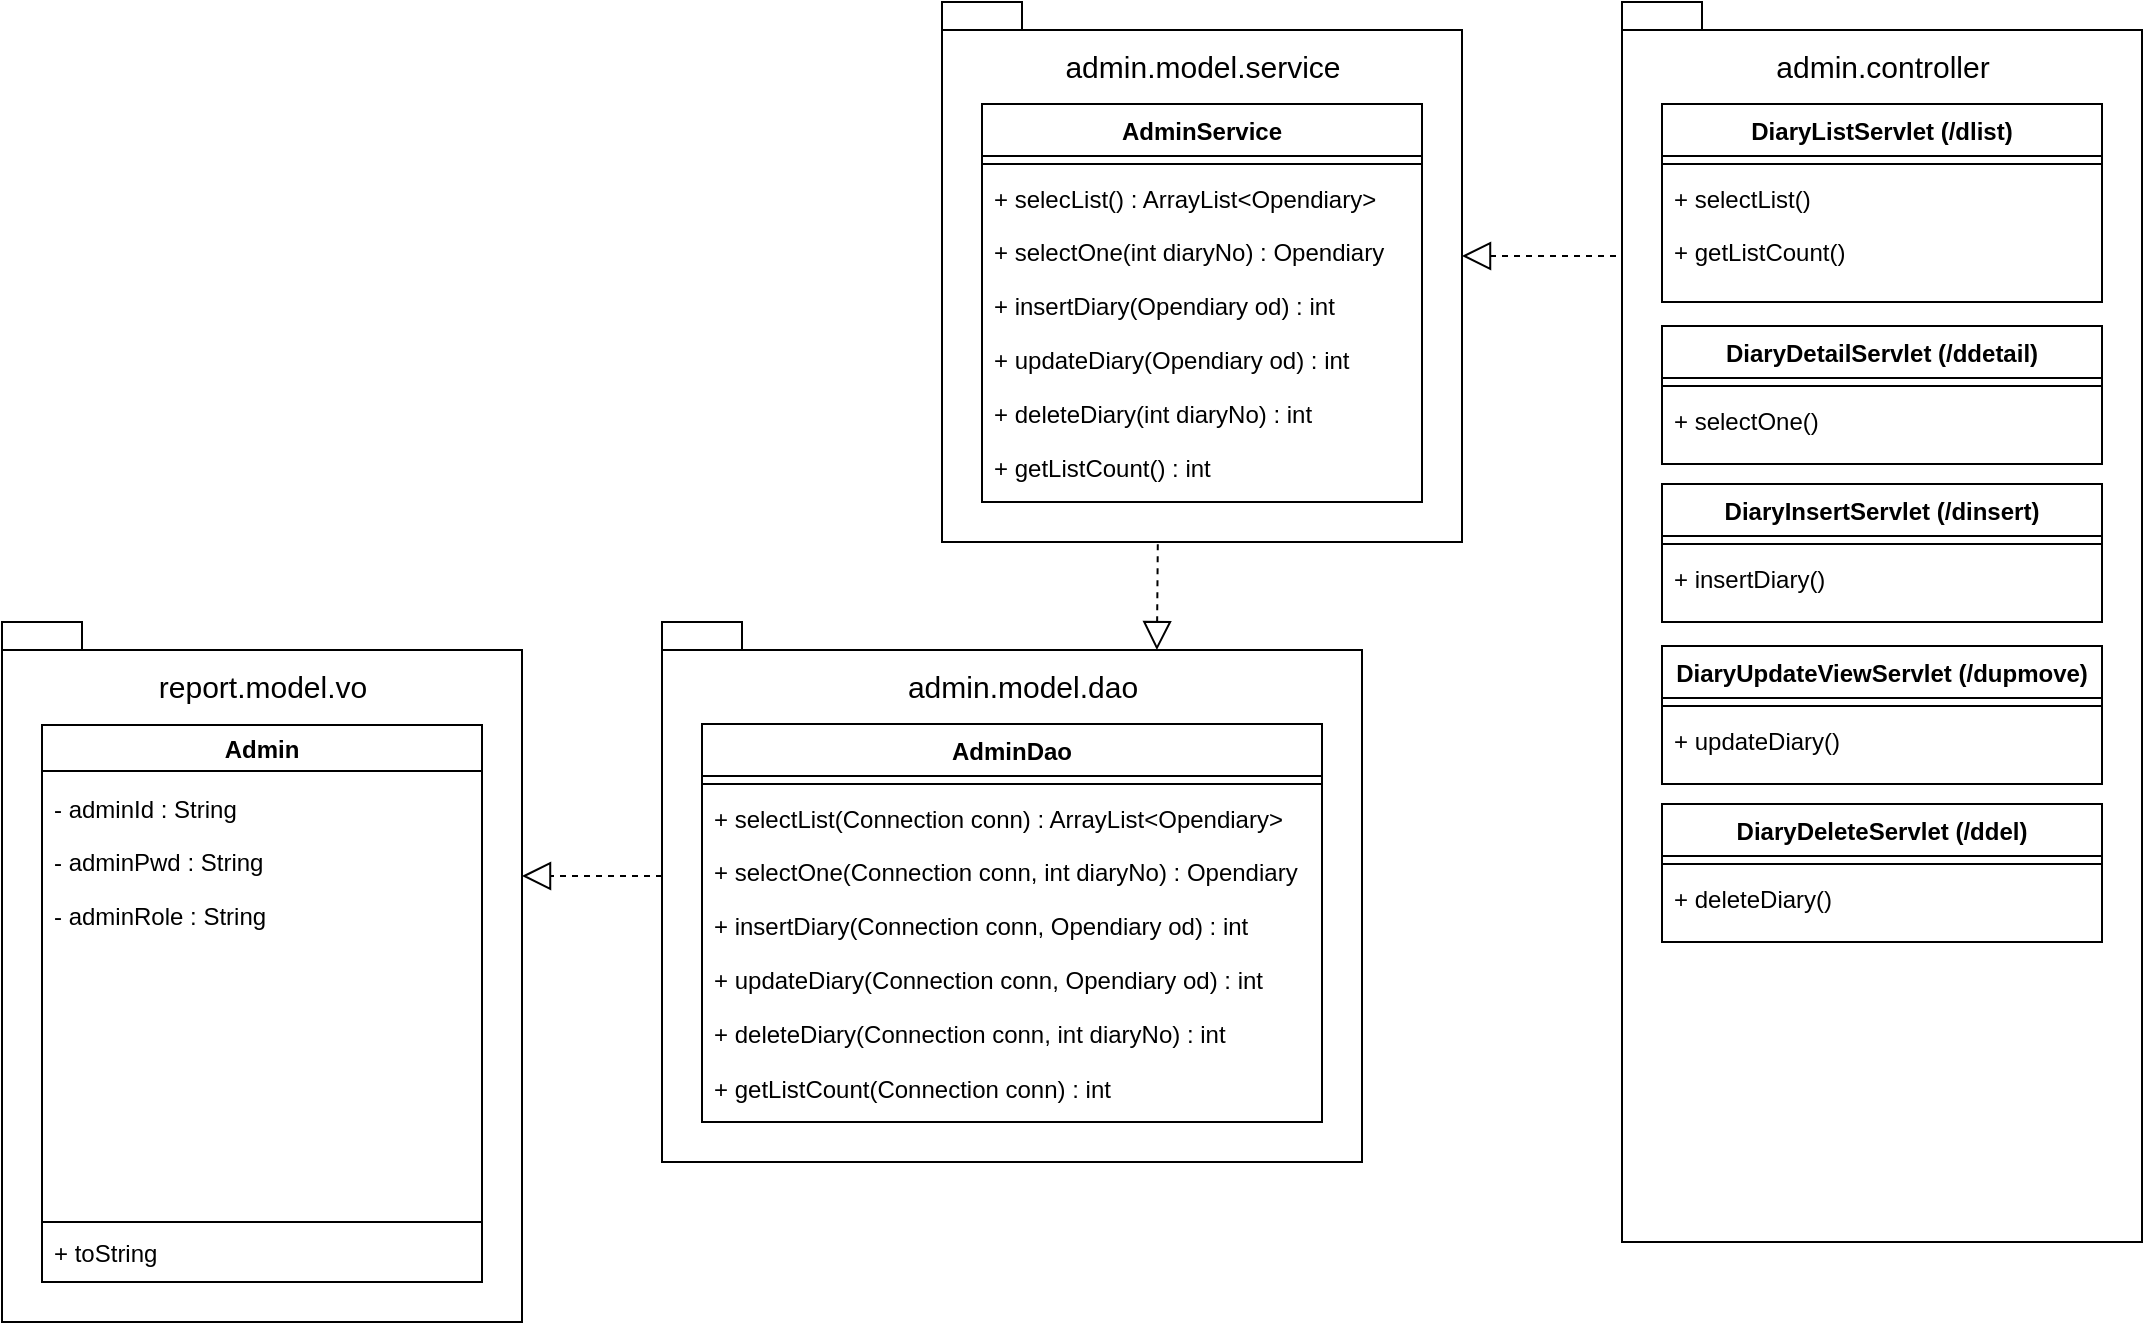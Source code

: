 <mxfile version="13.5.8" type="device"><diagram id="C5RBs43oDa-KdzZeNtuy" name="Page-1"><mxGraphModel dx="576" dy="2094" grid="1" gridSize="10" guides="1" tooltips="1" connect="1" arrows="1" fold="1" page="1" pageScale="1" pageWidth="1169" pageHeight="827" math="0" shadow="0"><root><mxCell id="WIyWlLk6GJQsqaUBKTNV-0"/><mxCell id="WIyWlLk6GJQsqaUBKTNV-1" parent="WIyWlLk6GJQsqaUBKTNV-0"/><mxCell id="SvdPxVbNXxpzLQN9AqwK-113" value="" style="shape=folder;fontStyle=1;spacingTop=10;tabWidth=40;tabHeight=14;tabPosition=left;html=1;align=left;" parent="WIyWlLk6GJQsqaUBKTNV-1" vertex="1"><mxGeometry x="50" y="-1230" width="260" height="350" as="geometry"/></mxCell><mxCell id="SvdPxVbNXxpzLQN9AqwK-17" value="" style="shape=folder;fontStyle=1;spacingTop=10;tabWidth=40;tabHeight=14;tabPosition=left;html=1;" parent="WIyWlLk6GJQsqaUBKTNV-1" vertex="1"><mxGeometry x="520" y="-1540" width="260" height="270" as="geometry"/></mxCell><mxCell id="SvdPxVbNXxpzLQN9AqwK-21" value="&lt;span style=&quot;font-size: 15px ; font-weight: 400&quot;&gt;admin.model.service&lt;/span&gt;" style="text;strokeColor=none;fillColor=none;html=1;fontSize=24;fontStyle=1;verticalAlign=middle;align=center;" parent="WIyWlLk6GJQsqaUBKTNV-1" vertex="1"><mxGeometry x="600" y="-1520" width="100" height="20" as="geometry"/></mxCell><mxCell id="SvdPxVbNXxpzLQN9AqwK-22" value="" style="shape=folder;fontStyle=1;spacingTop=10;tabWidth=40;tabHeight=14;tabPosition=left;html=1;" parent="WIyWlLk6GJQsqaUBKTNV-1" vertex="1"><mxGeometry x="860" y="-1540" width="260" height="620" as="geometry"/></mxCell><mxCell id="SvdPxVbNXxpzLQN9AqwK-23" value="&lt;span style=&quot;font-weight: normal&quot;&gt;&lt;font style=&quot;font-size: 15px&quot;&gt;admin.controller&lt;/font&gt;&lt;/span&gt;" style="text;strokeColor=none;fillColor=none;html=1;fontSize=24;fontStyle=1;verticalAlign=middle;align=center;" parent="WIyWlLk6GJQsqaUBKTNV-1" vertex="1"><mxGeometry x="940" y="-1520" width="100" height="20" as="geometry"/></mxCell><mxCell id="SvdPxVbNXxpzLQN9AqwK-33" value="" style="endArrow=block;dashed=1;endFill=0;endSize=12;html=1;entryX=0;entryY=0;entryDx=260;entryDy=127;entryPerimeter=0;" parent="WIyWlLk6GJQsqaUBKTNV-1" target="SvdPxVbNXxpzLQN9AqwK-17" edge="1"><mxGeometry width="160" relative="1" as="geometry"><mxPoint x="857" y="-1413" as="sourcePoint"/><mxPoint x="715" y="-1063" as="targetPoint"/></mxGeometry></mxCell><mxCell id="SvdPxVbNXxpzLQN9AqwK-35" value="" style="endArrow=block;dashed=1;endFill=0;endSize=12;html=1;exitX=0;exitY=0;exitDx=0;exitDy=127;exitPerimeter=0;entryX=0;entryY=0;entryDx=260;entryDy=127;entryPerimeter=0;" parent="WIyWlLk6GJQsqaUBKTNV-1" edge="1"><mxGeometry width="160" relative="1" as="geometry"><mxPoint x="380" y="-1103" as="sourcePoint"/><mxPoint x="310" y="-1103" as="targetPoint"/></mxGeometry></mxCell><mxCell id="SvdPxVbNXxpzLQN9AqwK-24" value="DiaryListServlet (/dlist)" style="swimlane;fontStyle=1;align=center;verticalAlign=top;childLayout=stackLayout;horizontal=1;startSize=26;horizontalStack=0;resizeParent=1;resizeLast=0;collapsible=1;marginBottom=0;rounded=0;shadow=0;strokeWidth=1;" parent="WIyWlLk6GJQsqaUBKTNV-1" vertex="1"><mxGeometry x="880" y="-1489" width="220" height="99" as="geometry"><mxRectangle x="230" y="140" width="160" height="26" as="alternateBounds"/></mxGeometry></mxCell><mxCell id="SvdPxVbNXxpzLQN9AqwK-25" value="" style="line;html=1;strokeWidth=1;align=left;verticalAlign=middle;spacingTop=-1;spacingLeft=3;spacingRight=3;rotatable=0;labelPosition=right;points=[];portConstraint=eastwest;" parent="SvdPxVbNXxpzLQN9AqwK-24" vertex="1"><mxGeometry y="26" width="220" height="8" as="geometry"/></mxCell><mxCell id="SvdPxVbNXxpzLQN9AqwK-26" value="+ selectList()" style="text;align=left;verticalAlign=top;spacingLeft=4;spacingRight=4;overflow=hidden;rotatable=0;points=[[0,0.5],[1,0.5]];portConstraint=eastwest;" parent="SvdPxVbNXxpzLQN9AqwK-24" vertex="1"><mxGeometry y="34" width="220" height="26" as="geometry"/></mxCell><mxCell id="SvdPxVbNXxpzLQN9AqwK-81" value="+ selectOne(int diaryNo) : Opendiary" style="text;align=left;verticalAlign=top;spacingLeft=4;spacingRight=4;overflow=hidden;rotatable=0;points=[[0,0.5],[1,0.5]];portConstraint=eastwest;" parent="WIyWlLk6GJQsqaUBKTNV-1" vertex="1"><mxGeometry x="540" y="-1428.5" width="220" height="26" as="geometry"/></mxCell><mxCell id="SvdPxVbNXxpzLQN9AqwK-82" value="+ insertDiary(Opendiary od) : int" style="text;align=left;verticalAlign=top;spacingLeft=4;spacingRight=4;overflow=hidden;rotatable=0;points=[[0,0.5],[1,0.5]];portConstraint=eastwest;" parent="WIyWlLk6GJQsqaUBKTNV-1" vertex="1"><mxGeometry x="540" y="-1401.5" width="220" height="26" as="geometry"/></mxCell><mxCell id="SvdPxVbNXxpzLQN9AqwK-84" value="+ updateDiary(Opendiary od) : int" style="text;align=left;verticalAlign=top;spacingLeft=4;spacingRight=4;overflow=hidden;rotatable=0;points=[[0,0.5],[1,0.5]];portConstraint=eastwest;" parent="WIyWlLk6GJQsqaUBKTNV-1" vertex="1"><mxGeometry x="540" y="-1374.5" width="220" height="26" as="geometry"/></mxCell><mxCell id="SvdPxVbNXxpzLQN9AqwK-85" value="+ deleteDiary(int diaryNo) : int" style="text;align=left;verticalAlign=top;spacingLeft=4;spacingRight=4;overflow=hidden;rotatable=0;points=[[0,0.5],[1,0.5]];portConstraint=eastwest;" parent="WIyWlLk6GJQsqaUBKTNV-1" vertex="1"><mxGeometry x="540" y="-1347.5" width="220" height="26" as="geometry"/></mxCell><mxCell id="SvdPxVbNXxpzLQN9AqwK-18" value="AdminService" style="swimlane;fontStyle=1;align=center;verticalAlign=top;childLayout=stackLayout;horizontal=1;startSize=26;horizontalStack=0;resizeParent=1;resizeLast=0;collapsible=1;marginBottom=0;rounded=0;shadow=0;strokeWidth=1;" parent="WIyWlLk6GJQsqaUBKTNV-1" vertex="1"><mxGeometry x="540" y="-1489" width="220" height="199" as="geometry"><mxRectangle x="230" y="140" width="160" height="26" as="alternateBounds"/></mxGeometry></mxCell><mxCell id="SvdPxVbNXxpzLQN9AqwK-19" value="" style="line;html=1;strokeWidth=1;align=left;verticalAlign=middle;spacingTop=-1;spacingLeft=3;spacingRight=3;rotatable=0;labelPosition=right;points=[];portConstraint=eastwest;" parent="SvdPxVbNXxpzLQN9AqwK-18" vertex="1"><mxGeometry y="26" width="220" height="8" as="geometry"/></mxCell><mxCell id="SvdPxVbNXxpzLQN9AqwK-20" value="+ selecList() : ArrayList&lt;Opendiary&gt;" style="text;align=left;verticalAlign=top;spacingLeft=4;spacingRight=4;overflow=hidden;rotatable=0;points=[[0,0.5],[1,0.5]];portConstraint=eastwest;" parent="SvdPxVbNXxpzLQN9AqwK-18" vertex="1"><mxGeometry y="34" width="220" height="26" as="geometry"/></mxCell><mxCell id="SvdPxVbNXxpzLQN9AqwK-92" value="" style="shape=folder;fontStyle=1;spacingTop=10;tabWidth=40;tabHeight=14;tabPosition=left;html=1;" parent="WIyWlLk6GJQsqaUBKTNV-1" vertex="1"><mxGeometry x="380" y="-1230" width="350" height="270" as="geometry"/></mxCell><mxCell id="SvdPxVbNXxpzLQN9AqwK-93" value="&lt;span style=&quot;font-size: 15px ; font-weight: 400&quot;&gt;admin.model.dao&lt;/span&gt;" style="text;strokeColor=none;fillColor=none;html=1;fontSize=24;fontStyle=1;verticalAlign=middle;align=center;" parent="WIyWlLk6GJQsqaUBKTNV-1" vertex="1"><mxGeometry x="510" y="-1210" width="100" height="20" as="geometry"/></mxCell><mxCell id="SvdPxVbNXxpzLQN9AqwK-94" value="+ selectOne(Connection conn, int diaryNo) : Opendiary" style="text;align=left;verticalAlign=top;spacingLeft=4;spacingRight=4;overflow=hidden;rotatable=0;points=[[0,0.5],[1,0.5]];portConstraint=eastwest;" parent="WIyWlLk6GJQsqaUBKTNV-1" vertex="1"><mxGeometry x="400" y="-1118.5" width="310" height="26" as="geometry"/></mxCell><mxCell id="SvdPxVbNXxpzLQN9AqwK-95" value="+ insertDiary(Connection conn, Opendiary od) : int" style="text;align=left;verticalAlign=top;spacingLeft=4;spacingRight=4;overflow=hidden;rotatable=0;points=[[0,0.5],[1,0.5]];portConstraint=eastwest;" parent="WIyWlLk6GJQsqaUBKTNV-1" vertex="1"><mxGeometry x="400" y="-1091.5" width="310" height="26" as="geometry"/></mxCell><mxCell id="SvdPxVbNXxpzLQN9AqwK-96" value="+ updateDiary(Connection conn, Opendiary od) : int" style="text;align=left;verticalAlign=top;spacingLeft=4;spacingRight=4;overflow=hidden;rotatable=0;points=[[0,0.5],[1,0.5]];portConstraint=eastwest;" parent="WIyWlLk6GJQsqaUBKTNV-1" vertex="1"><mxGeometry x="400" y="-1064.5" width="310" height="26" as="geometry"/></mxCell><mxCell id="SvdPxVbNXxpzLQN9AqwK-97" value="+ deleteDiary(Connection conn, int diaryNo) : int" style="text;align=left;verticalAlign=top;spacingLeft=4;spacingRight=4;overflow=hidden;rotatable=0;points=[[0,0.5],[1,0.5]];portConstraint=eastwest;" parent="WIyWlLk6GJQsqaUBKTNV-1" vertex="1"><mxGeometry x="400" y="-1037.5" width="310" height="26" as="geometry"/></mxCell><mxCell id="SvdPxVbNXxpzLQN9AqwK-98" value="AdminDao&#10;" style="swimlane;fontStyle=1;align=center;verticalAlign=top;childLayout=stackLayout;horizontal=1;startSize=26;horizontalStack=0;resizeParent=1;resizeLast=0;collapsible=1;marginBottom=0;rounded=0;shadow=0;strokeWidth=1;" parent="WIyWlLk6GJQsqaUBKTNV-1" vertex="1"><mxGeometry x="400" y="-1179" width="310" height="199" as="geometry"><mxRectangle x="230" y="140" width="160" height="26" as="alternateBounds"/></mxGeometry></mxCell><mxCell id="SvdPxVbNXxpzLQN9AqwK-99" value="" style="line;html=1;strokeWidth=1;align=left;verticalAlign=middle;spacingTop=-1;spacingLeft=3;spacingRight=3;rotatable=0;labelPosition=right;points=[];portConstraint=eastwest;" parent="SvdPxVbNXxpzLQN9AqwK-98" vertex="1"><mxGeometry y="26" width="310" height="8" as="geometry"/></mxCell><mxCell id="SvdPxVbNXxpzLQN9AqwK-100" value="+ selectList(Connection conn) : ArrayList&lt;Opendiary&gt; " style="text;align=left;verticalAlign=top;spacingLeft=4;spacingRight=4;overflow=hidden;rotatable=0;points=[[0,0.5],[1,0.5]];portConstraint=eastwest;" parent="SvdPxVbNXxpzLQN9AqwK-98" vertex="1"><mxGeometry y="34" width="310" height="26" as="geometry"/></mxCell><mxCell id="SvdPxVbNXxpzLQN9AqwK-102" value="" style="endArrow=block;dashed=1;endFill=0;endSize=12;html=1;exitX=0.415;exitY=1.004;exitDx=0;exitDy=0;exitPerimeter=0;entryX=0.707;entryY=0.052;entryDx=0;entryDy=0;entryPerimeter=0;" parent="WIyWlLk6GJQsqaUBKTNV-1" source="SvdPxVbNXxpzLQN9AqwK-17" target="SvdPxVbNXxpzLQN9AqwK-92" edge="1"><mxGeometry width="160" relative="1" as="geometry"><mxPoint x="460" y="-1200" as="sourcePoint"/><mxPoint x="620" y="-1200" as="targetPoint"/></mxGeometry></mxCell><mxCell id="SvdPxVbNXxpzLQN9AqwK-114" value="&lt;span style=&quot;font-size: 15px ; font-weight: 400&quot;&gt;report.model.vo&lt;/span&gt;" style="text;strokeColor=none;fillColor=none;html=1;fontSize=24;fontStyle=1;verticalAlign=middle;align=center;" parent="WIyWlLk6GJQsqaUBKTNV-1" vertex="1"><mxGeometry x="130" y="-1210" width="100" height="20" as="geometry"/></mxCell><mxCell id="SvdPxVbNXxpzLQN9AqwK-136" value="Admin" style="swimlane;startSize=23;" parent="WIyWlLk6GJQsqaUBKTNV-1" vertex="1"><mxGeometry x="70" y="-1178.5" width="220" height="278.5" as="geometry"/></mxCell><mxCell id="SvdPxVbNXxpzLQN9AqwK-141" value="" style="html=1;align=left;" parent="WIyWlLk6GJQsqaUBKTNV-1" vertex="1"><mxGeometry x="70" y="-930" width="220" height="30" as="geometry"/></mxCell><mxCell id="SvdPxVbNXxpzLQN9AqwK-142" value="+ toString" style="text;align=left;verticalAlign=top;spacingLeft=4;spacingRight=4;overflow=hidden;rotatable=0;points=[[0,0.5],[1,0.5]];portConstraint=eastwest;" parent="WIyWlLk6GJQsqaUBKTNV-1" vertex="1"><mxGeometry x="70" y="-928" width="220" height="26" as="geometry"/></mxCell><mxCell id="SvdPxVbNXxpzLQN9AqwK-144" value="- adminPwd : String" style="text;align=left;verticalAlign=top;spacingLeft=4;spacingRight=4;overflow=hidden;rotatable=0;points=[[0,0.5],[1,0.5]];portConstraint=eastwest;" parent="WIyWlLk6GJQsqaUBKTNV-1" vertex="1"><mxGeometry x="70" y="-1123.5" width="220" height="26" as="geometry"/></mxCell><mxCell id="SvdPxVbNXxpzLQN9AqwK-145" value="- adminRole : String" style="text;align=left;verticalAlign=top;spacingLeft=4;spacingRight=4;overflow=hidden;rotatable=0;points=[[0,0.5],[1,0.5]];portConstraint=eastwest;" parent="WIyWlLk6GJQsqaUBKTNV-1" vertex="1"><mxGeometry x="70" y="-1096.5" width="220" height="26" as="geometry"/></mxCell><mxCell id="SvdPxVbNXxpzLQN9AqwK-149" value="- adminId : String" style="text;align=left;verticalAlign=top;spacingLeft=4;spacingRight=4;overflow=hidden;rotatable=0;points=[[0,0.5],[1,0.5]];portConstraint=eastwest;" parent="WIyWlLk6GJQsqaUBKTNV-1" vertex="1"><mxGeometry x="70" y="-1150" width="220" height="26" as="geometry"/></mxCell><mxCell id="687_r6SYm5kiyp1JFOwj-2" value="+ getListCount() : int" style="text;align=left;verticalAlign=top;spacingLeft=4;spacingRight=4;overflow=hidden;rotatable=0;points=[[0,0.5],[1,0.5]];portConstraint=eastwest;" parent="WIyWlLk6GJQsqaUBKTNV-1" vertex="1"><mxGeometry x="540" y="-1320.5" width="220" height="26" as="geometry"/></mxCell><mxCell id="687_r6SYm5kiyp1JFOwj-3" value="+ getListCount(Connection conn) : int" style="text;align=left;verticalAlign=top;spacingLeft=4;spacingRight=4;overflow=hidden;rotatable=0;points=[[0,0.5],[1,0.5]];portConstraint=eastwest;" parent="WIyWlLk6GJQsqaUBKTNV-1" vertex="1"><mxGeometry x="400" y="-1010" width="310" height="26" as="geometry"/></mxCell><mxCell id="SvdPxVbNXxpzLQN9AqwK-60" value="DiaryDetailServlet (/ddetail)" style="swimlane;fontStyle=1;align=center;verticalAlign=top;childLayout=stackLayout;horizontal=1;startSize=26;horizontalStack=0;resizeParent=1;resizeLast=0;collapsible=1;marginBottom=0;rounded=0;shadow=0;strokeWidth=1;" parent="WIyWlLk6GJQsqaUBKTNV-1" vertex="1"><mxGeometry x="880" y="-1378" width="220" height="69" as="geometry"><mxRectangle x="230" y="140" width="160" height="26" as="alternateBounds"/></mxGeometry></mxCell><mxCell id="SvdPxVbNXxpzLQN9AqwK-61" value="" style="line;html=1;strokeWidth=1;align=left;verticalAlign=middle;spacingTop=-1;spacingLeft=3;spacingRight=3;rotatable=0;labelPosition=right;points=[];portConstraint=eastwest;" parent="SvdPxVbNXxpzLQN9AqwK-60" vertex="1"><mxGeometry y="26" width="220" height="8" as="geometry"/></mxCell><mxCell id="SvdPxVbNXxpzLQN9AqwK-62" value="+ selectOne()" style="text;align=left;verticalAlign=top;spacingLeft=4;spacingRight=4;overflow=hidden;rotatable=0;points=[[0,0.5],[1,0.5]];portConstraint=eastwest;" parent="SvdPxVbNXxpzLQN9AqwK-60" vertex="1"><mxGeometry y="34" width="220" height="26" as="geometry"/></mxCell><mxCell id="SvdPxVbNXxpzLQN9AqwK-63" value="DiaryInsertServlet (/dinsert)" style="swimlane;fontStyle=1;align=center;verticalAlign=top;childLayout=stackLayout;horizontal=1;startSize=26;horizontalStack=0;resizeParent=1;resizeLast=0;collapsible=1;marginBottom=0;rounded=0;shadow=0;strokeWidth=1;" parent="WIyWlLk6GJQsqaUBKTNV-1" vertex="1"><mxGeometry x="880" y="-1299" width="220" height="69" as="geometry"><mxRectangle x="230" y="140" width="160" height="26" as="alternateBounds"/></mxGeometry></mxCell><mxCell id="SvdPxVbNXxpzLQN9AqwK-64" value="" style="line;html=1;strokeWidth=1;align=left;verticalAlign=middle;spacingTop=-1;spacingLeft=3;spacingRight=3;rotatable=0;labelPosition=right;points=[];portConstraint=eastwest;" parent="SvdPxVbNXxpzLQN9AqwK-63" vertex="1"><mxGeometry y="26" width="220" height="8" as="geometry"/></mxCell><mxCell id="SvdPxVbNXxpzLQN9AqwK-65" value="+ insertDiary()" style="text;align=left;verticalAlign=top;spacingLeft=4;spacingRight=4;overflow=hidden;rotatable=0;points=[[0,0.5],[1,0.5]];portConstraint=eastwest;" parent="SvdPxVbNXxpzLQN9AqwK-63" vertex="1"><mxGeometry y="34" width="220" height="26" as="geometry"/></mxCell><mxCell id="SvdPxVbNXxpzLQN9AqwK-69" value="DiaryUpdateViewServlet (/dupmove)" style="swimlane;fontStyle=1;align=center;verticalAlign=top;childLayout=stackLayout;horizontal=1;startSize=26;horizontalStack=0;resizeParent=1;resizeLast=0;collapsible=1;marginBottom=0;rounded=0;shadow=0;strokeWidth=1;" parent="WIyWlLk6GJQsqaUBKTNV-1" vertex="1"><mxGeometry x="880" y="-1218" width="220" height="69" as="geometry"><mxRectangle x="230" y="140" width="160" height="26" as="alternateBounds"/></mxGeometry></mxCell><mxCell id="SvdPxVbNXxpzLQN9AqwK-70" value="" style="line;html=1;strokeWidth=1;align=left;verticalAlign=middle;spacingTop=-1;spacingLeft=3;spacingRight=3;rotatable=0;labelPosition=right;points=[];portConstraint=eastwest;" parent="SvdPxVbNXxpzLQN9AqwK-69" vertex="1"><mxGeometry y="26" width="220" height="8" as="geometry"/></mxCell><mxCell id="SvdPxVbNXxpzLQN9AqwK-71" value="+ updateDiary()" style="text;align=left;verticalAlign=top;spacingLeft=4;spacingRight=4;overflow=hidden;rotatable=0;points=[[0,0.5],[1,0.5]];portConstraint=eastwest;" parent="SvdPxVbNXxpzLQN9AqwK-69" vertex="1"><mxGeometry y="34" width="220" height="26" as="geometry"/></mxCell><mxCell id="SvdPxVbNXxpzLQN9AqwK-72" value="DiaryDeleteServlet (/ddel)" style="swimlane;fontStyle=1;align=center;verticalAlign=top;childLayout=stackLayout;horizontal=1;startSize=26;horizontalStack=0;resizeParent=1;resizeLast=0;collapsible=1;marginBottom=0;rounded=0;shadow=0;strokeWidth=1;" parent="WIyWlLk6GJQsqaUBKTNV-1" vertex="1"><mxGeometry x="880" y="-1139" width="220" height="69" as="geometry"><mxRectangle x="230" y="140" width="160" height="26" as="alternateBounds"/></mxGeometry></mxCell><mxCell id="SvdPxVbNXxpzLQN9AqwK-73" value="" style="line;html=1;strokeWidth=1;align=left;verticalAlign=middle;spacingTop=-1;spacingLeft=3;spacingRight=3;rotatable=0;labelPosition=right;points=[];portConstraint=eastwest;" parent="SvdPxVbNXxpzLQN9AqwK-72" vertex="1"><mxGeometry y="26" width="220" height="8" as="geometry"/></mxCell><mxCell id="SvdPxVbNXxpzLQN9AqwK-74" value="+ deleteDiary()" style="text;align=left;verticalAlign=top;spacingLeft=4;spacingRight=4;overflow=hidden;rotatable=0;points=[[0,0.5],[1,0.5]];portConstraint=eastwest;" parent="SvdPxVbNXxpzLQN9AqwK-72" vertex="1"><mxGeometry y="34" width="220" height="26" as="geometry"/></mxCell><mxCell id="687_r6SYm5kiyp1JFOwj-4" value="+ getListCount()" style="text;align=left;verticalAlign=top;spacingLeft=4;spacingRight=4;overflow=hidden;rotatable=0;points=[[0,0.5],[1,0.5]];portConstraint=eastwest;" parent="WIyWlLk6GJQsqaUBKTNV-1" vertex="1"><mxGeometry x="880" y="-1428.5" width="220" height="26" as="geometry"/></mxCell></root></mxGraphModel></diagram></mxfile>